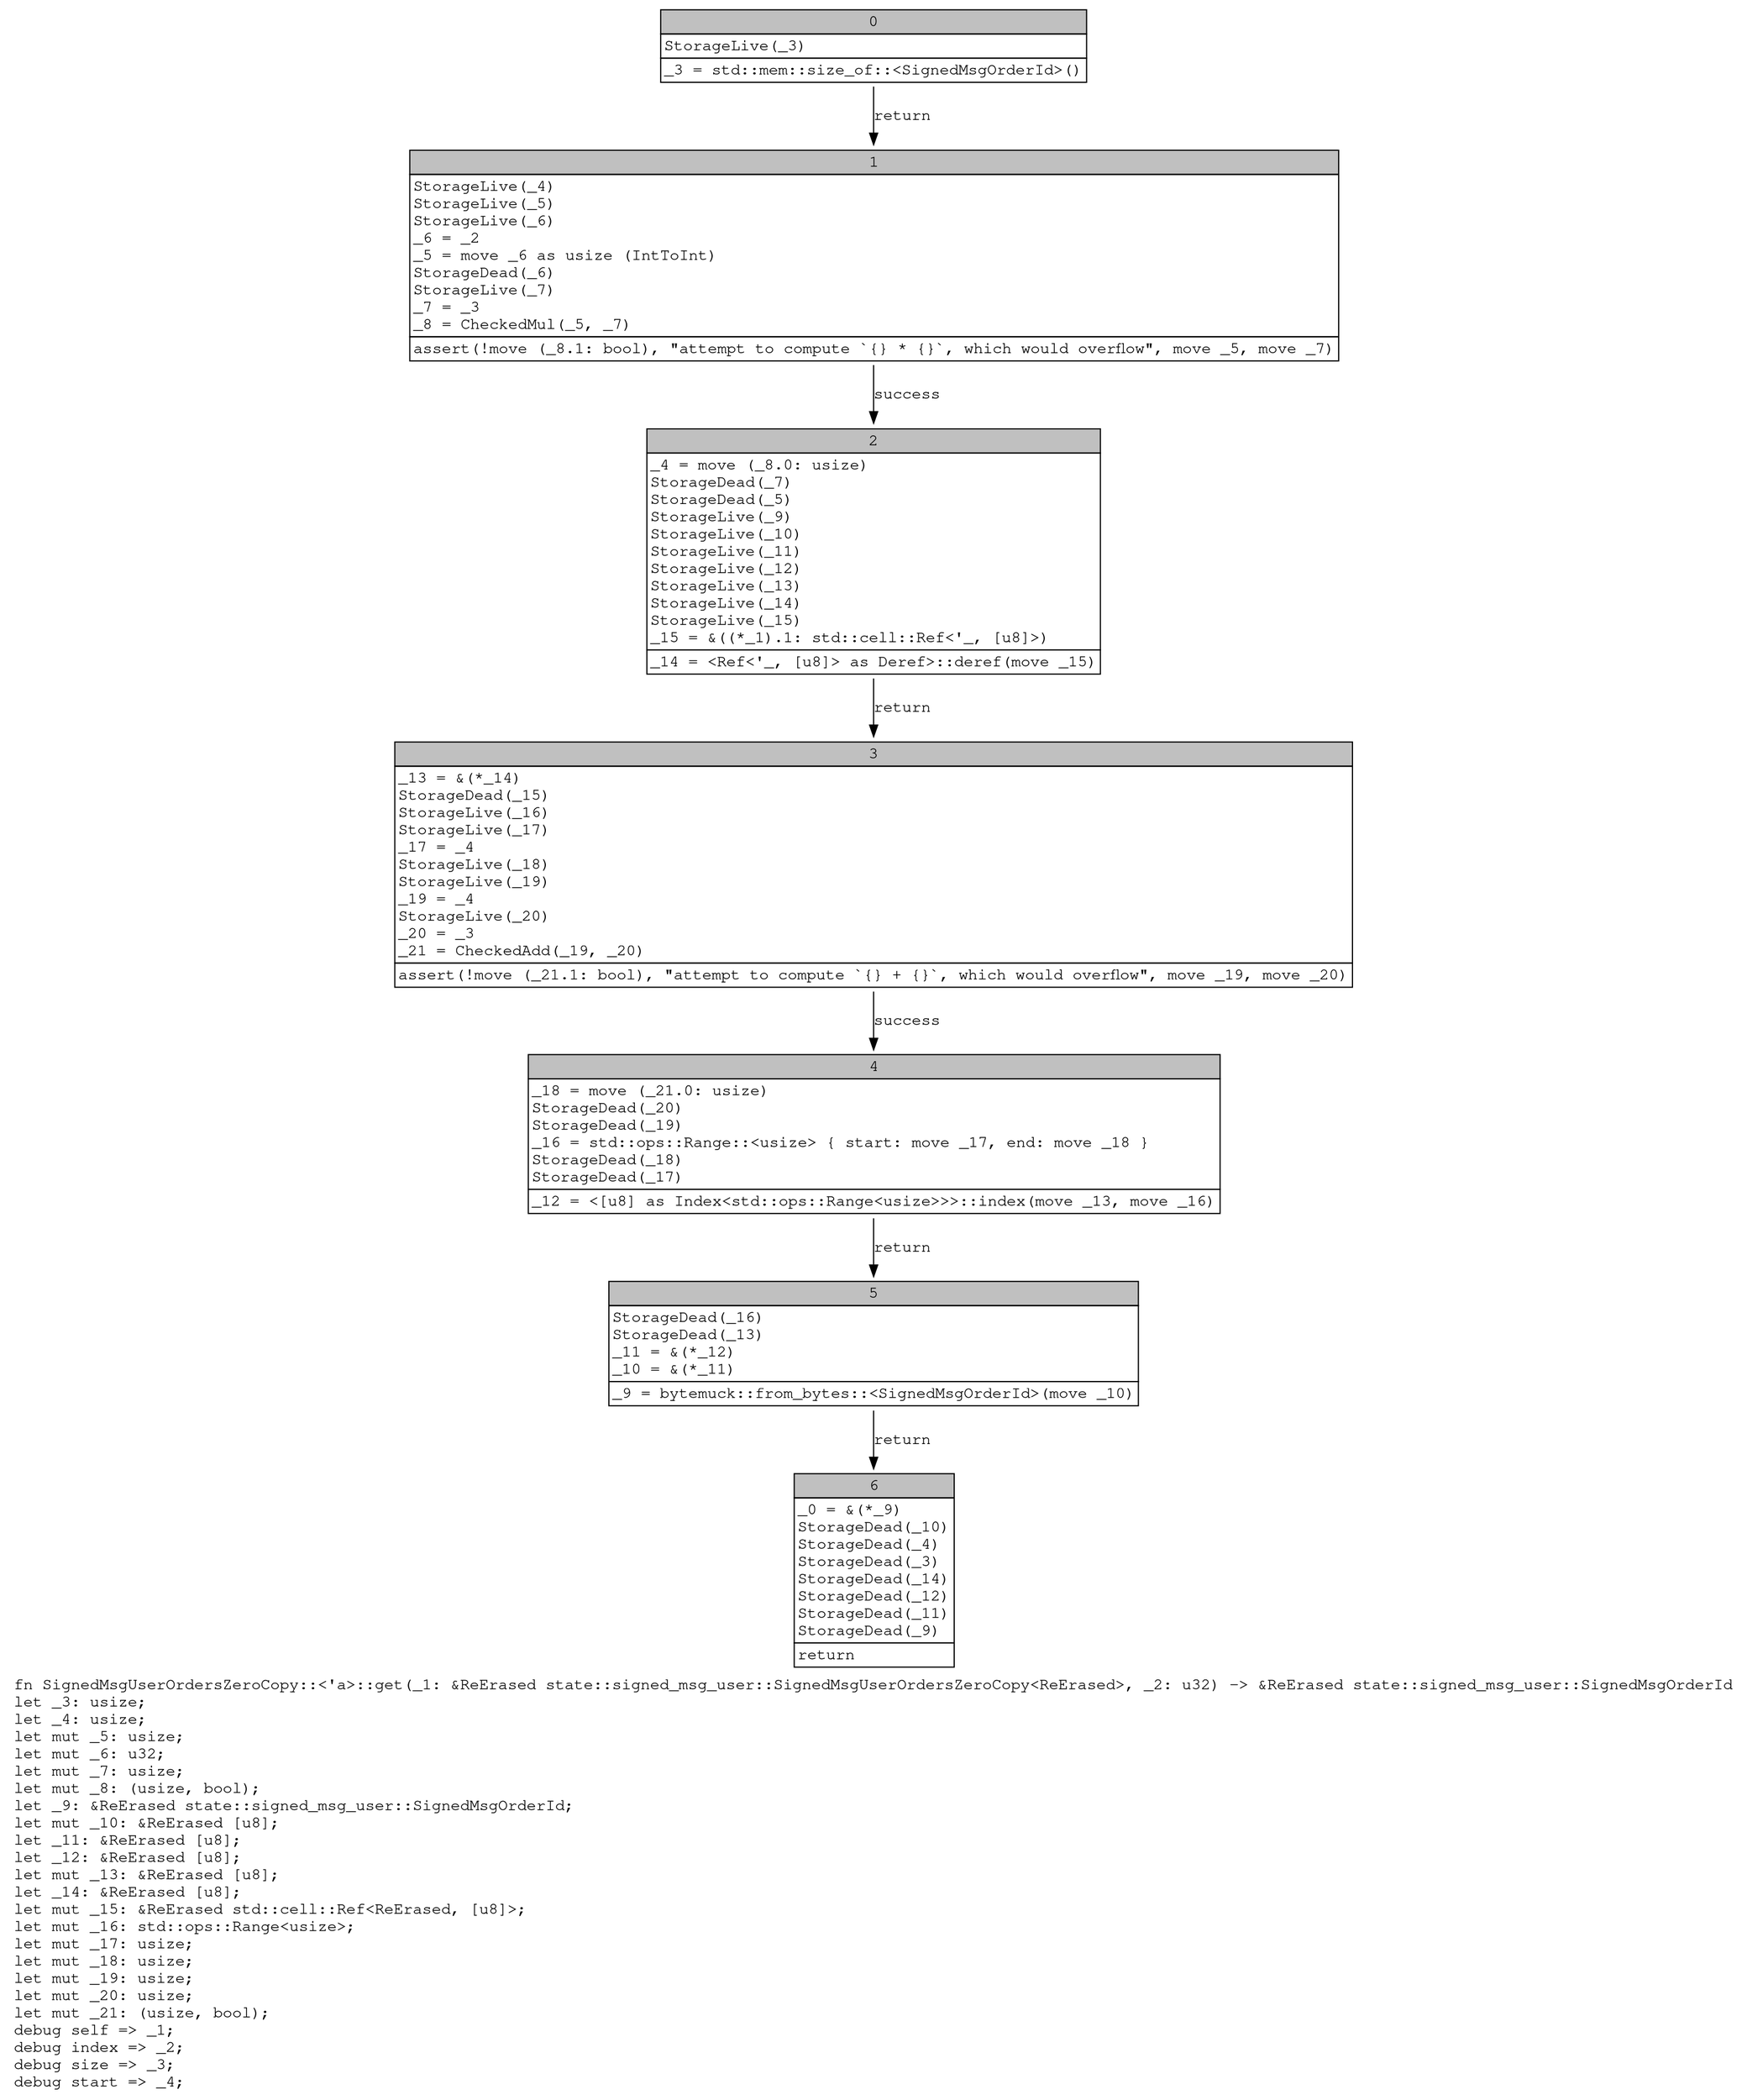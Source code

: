 digraph Mir_0_3958 {
    graph [fontname="Courier, monospace"];
    node [fontname="Courier, monospace"];
    edge [fontname="Courier, monospace"];
    label=<fn SignedMsgUserOrdersZeroCopy::&lt;'a&gt;::get(_1: &amp;ReErased state::signed_msg_user::SignedMsgUserOrdersZeroCopy&lt;ReErased&gt;, _2: u32) -&gt; &amp;ReErased state::signed_msg_user::SignedMsgOrderId<br align="left"/>let _3: usize;<br align="left"/>let _4: usize;<br align="left"/>let mut _5: usize;<br align="left"/>let mut _6: u32;<br align="left"/>let mut _7: usize;<br align="left"/>let mut _8: (usize, bool);<br align="left"/>let _9: &amp;ReErased state::signed_msg_user::SignedMsgOrderId;<br align="left"/>let mut _10: &amp;ReErased [u8];<br align="left"/>let _11: &amp;ReErased [u8];<br align="left"/>let _12: &amp;ReErased [u8];<br align="left"/>let mut _13: &amp;ReErased [u8];<br align="left"/>let _14: &amp;ReErased [u8];<br align="left"/>let mut _15: &amp;ReErased std::cell::Ref&lt;ReErased, [u8]&gt;;<br align="left"/>let mut _16: std::ops::Range&lt;usize&gt;;<br align="left"/>let mut _17: usize;<br align="left"/>let mut _18: usize;<br align="left"/>let mut _19: usize;<br align="left"/>let mut _20: usize;<br align="left"/>let mut _21: (usize, bool);<br align="left"/>debug self =&gt; _1;<br align="left"/>debug index =&gt; _2;<br align="left"/>debug size =&gt; _3;<br align="left"/>debug start =&gt; _4;<br align="left"/>>;
    bb0__0_3958 [shape="none", label=<<table border="0" cellborder="1" cellspacing="0"><tr><td bgcolor="gray" align="center" colspan="1">0</td></tr><tr><td align="left" balign="left">StorageLive(_3)<br/></td></tr><tr><td align="left">_3 = std::mem::size_of::&lt;SignedMsgOrderId&gt;()</td></tr></table>>];
    bb1__0_3958 [shape="none", label=<<table border="0" cellborder="1" cellspacing="0"><tr><td bgcolor="gray" align="center" colspan="1">1</td></tr><tr><td align="left" balign="left">StorageLive(_4)<br/>StorageLive(_5)<br/>StorageLive(_6)<br/>_6 = _2<br/>_5 = move _6 as usize (IntToInt)<br/>StorageDead(_6)<br/>StorageLive(_7)<br/>_7 = _3<br/>_8 = CheckedMul(_5, _7)<br/></td></tr><tr><td align="left">assert(!move (_8.1: bool), &quot;attempt to compute `{} * {}`, which would overflow&quot;, move _5, move _7)</td></tr></table>>];
    bb2__0_3958 [shape="none", label=<<table border="0" cellborder="1" cellspacing="0"><tr><td bgcolor="gray" align="center" colspan="1">2</td></tr><tr><td align="left" balign="left">_4 = move (_8.0: usize)<br/>StorageDead(_7)<br/>StorageDead(_5)<br/>StorageLive(_9)<br/>StorageLive(_10)<br/>StorageLive(_11)<br/>StorageLive(_12)<br/>StorageLive(_13)<br/>StorageLive(_14)<br/>StorageLive(_15)<br/>_15 = &amp;((*_1).1: std::cell::Ref&lt;'_, [u8]&gt;)<br/></td></tr><tr><td align="left">_14 = &lt;Ref&lt;'_, [u8]&gt; as Deref&gt;::deref(move _15)</td></tr></table>>];
    bb3__0_3958 [shape="none", label=<<table border="0" cellborder="1" cellspacing="0"><tr><td bgcolor="gray" align="center" colspan="1">3</td></tr><tr><td align="left" balign="left">_13 = &amp;(*_14)<br/>StorageDead(_15)<br/>StorageLive(_16)<br/>StorageLive(_17)<br/>_17 = _4<br/>StorageLive(_18)<br/>StorageLive(_19)<br/>_19 = _4<br/>StorageLive(_20)<br/>_20 = _3<br/>_21 = CheckedAdd(_19, _20)<br/></td></tr><tr><td align="left">assert(!move (_21.1: bool), &quot;attempt to compute `{} + {}`, which would overflow&quot;, move _19, move _20)</td></tr></table>>];
    bb4__0_3958 [shape="none", label=<<table border="0" cellborder="1" cellspacing="0"><tr><td bgcolor="gray" align="center" colspan="1">4</td></tr><tr><td align="left" balign="left">_18 = move (_21.0: usize)<br/>StorageDead(_20)<br/>StorageDead(_19)<br/>_16 = std::ops::Range::&lt;usize&gt; { start: move _17, end: move _18 }<br/>StorageDead(_18)<br/>StorageDead(_17)<br/></td></tr><tr><td align="left">_12 = &lt;[u8] as Index&lt;std::ops::Range&lt;usize&gt;&gt;&gt;::index(move _13, move _16)</td></tr></table>>];
    bb5__0_3958 [shape="none", label=<<table border="0" cellborder="1" cellspacing="0"><tr><td bgcolor="gray" align="center" colspan="1">5</td></tr><tr><td align="left" balign="left">StorageDead(_16)<br/>StorageDead(_13)<br/>_11 = &amp;(*_12)<br/>_10 = &amp;(*_11)<br/></td></tr><tr><td align="left">_9 = bytemuck::from_bytes::&lt;SignedMsgOrderId&gt;(move _10)</td></tr></table>>];
    bb6__0_3958 [shape="none", label=<<table border="0" cellborder="1" cellspacing="0"><tr><td bgcolor="gray" align="center" colspan="1">6</td></tr><tr><td align="left" balign="left">_0 = &amp;(*_9)<br/>StorageDead(_10)<br/>StorageDead(_4)<br/>StorageDead(_3)<br/>StorageDead(_14)<br/>StorageDead(_12)<br/>StorageDead(_11)<br/>StorageDead(_9)<br/></td></tr><tr><td align="left">return</td></tr></table>>];
    bb0__0_3958 -> bb1__0_3958 [label="return"];
    bb1__0_3958 -> bb2__0_3958 [label="success"];
    bb2__0_3958 -> bb3__0_3958 [label="return"];
    bb3__0_3958 -> bb4__0_3958 [label="success"];
    bb4__0_3958 -> bb5__0_3958 [label="return"];
    bb5__0_3958 -> bb6__0_3958 [label="return"];
}
